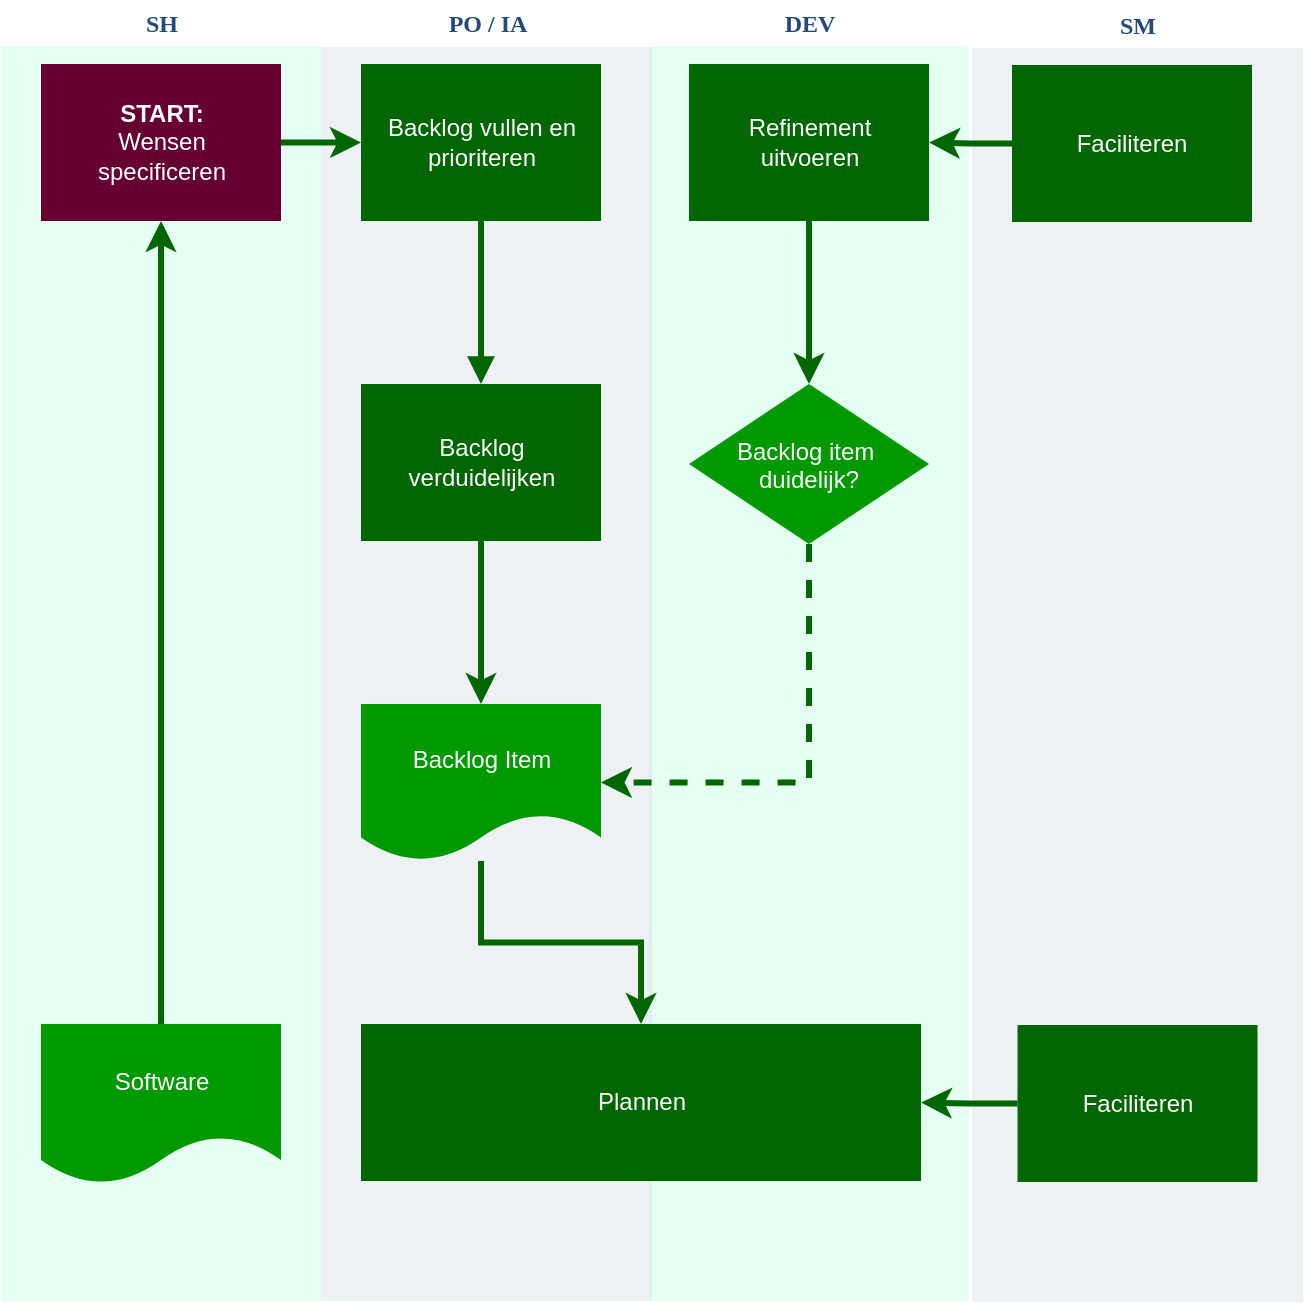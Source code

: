 <mxfile version="27.0.3">
  <diagram id="07fea595-8f29-1299-0266-81d95cde20df" name="Page-1">
    <mxGraphModel dx="1426" dy="749" grid="1" gridSize="10" guides="1" tooltips="1" connect="1" arrows="1" fold="1" page="1" pageScale="1" pageWidth="1169" pageHeight="827" background="#ffffff" math="0" shadow="0">
      <root>
        <mxCell id="0" />
        <mxCell id="1" parent="0" />
        <mxCell id="170" value="&lt;font color=&quot;#23497d&quot;&gt;SH&lt;/font&gt;" style="swimlane;whiteSpace=wrap;fillColor=none;swimlaneFillColor=#CCFFE6;fontColor=#2F5B7C;fontFamily=Tahoma;html=1;strokeColor=none;opacity=50;" parent="1" vertex="1">
          <mxGeometry x="24.5" y="88.5" width="160" height="650" as="geometry">
            <mxRectangle x="20" y="20" width="80" height="23" as="alternateBounds" />
          </mxGeometry>
        </mxCell>
        <mxCell id="171" value="&lt;div&gt;&lt;b&gt;START:&lt;/b&gt;&lt;/div&gt;Wensen specificeren" style="whiteSpace=wrap;shadow=0;fontColor=#FFFFFF;fontFamily=Helvetica;fontStyle=0;html=1;fontSize=12;plain-purple;strokeColor=none;fillColor=#660033;gradientColor=none;spacing=6;verticalAlign=middle;" parent="170" vertex="1">
          <mxGeometry x="20" y="31.5" width="120" height="78.5" as="geometry" />
        </mxCell>
        <mxCell id="LHYQf6K2YS5DzIsOjU4m-220" value="Software" style="shape=document;whiteSpace=wrap;verticalAlign=middle;strokeColor=none;fillColor=#009900;shadow=0;fontColor=#FFFFFF;fontFamily=Helvetica;fontStyle=0;html=1;fontSize=12;spacing=6;spacingBottom=22;" vertex="1" parent="170">
          <mxGeometry x="20" y="511.5" width="120" height="80" as="geometry" />
        </mxCell>
        <mxCell id="LHYQf6K2YS5DzIsOjU4m-222" style="edgeStyle=orthogonalEdgeStyle;rounded=0;orthogonalLoop=1;jettySize=auto;html=1;strokeWidth=3;strokeColor=#006600;" edge="1" parent="170" source="LHYQf6K2YS5DzIsOjU4m-220" target="171">
          <mxGeometry relative="1" as="geometry" />
        </mxCell>
        <mxCell id="187" value="&lt;font color=&quot;#23497d&quot;&gt;DEV&lt;/font&gt;" style="swimlane;whiteSpace=wrap;fillColor=none;swimlaneFillColor=#CCFFE6;fontColor=#2F5B7C;fontFamily=Tahoma;html=1;strokeColor=none;opacity=50;" parent="1" vertex="1">
          <mxGeometry x="348.5" y="88.5" width="160" height="650" as="geometry">
            <mxRectangle x="20" y="20" width="80" height="23" as="alternateBounds" />
          </mxGeometry>
        </mxCell>
        <mxCell id="LHYQf6K2YS5DzIsOjU4m-228" style="edgeStyle=orthogonalEdgeStyle;rounded=0;orthogonalLoop=1;jettySize=auto;html=1;strokeWidth=3;strokeColor=#006600;" edge="1" parent="187" source="194" target="LHYQf6K2YS5DzIsOjU4m-225">
          <mxGeometry relative="1" as="geometry" />
        </mxCell>
        <mxCell id="194" value="Refinement uitvoeren" style="whiteSpace=wrap;strokeColor=none;fillColor=#006600;shadow=0;fontColor=#FFFFFF;fontFamily=Helvetica;fontStyle=0;html=1;fontSize=12;spacing=6;verticalAlign=middle;fillStyle=auto;" parent="187" vertex="1">
          <mxGeometry x="20" y="31.5" width="120" height="78.5" as="geometry" />
        </mxCell>
        <mxCell id="LHYQf6K2YS5DzIsOjU4m-225" value="Backlog item &#xa;duidelijk?" style="rhombus;fillColor=#009900;strokeColor=none;fontColor=#FFFFFF;" vertex="1" parent="187">
          <mxGeometry x="20" y="191.5" width="120" height="80" as="geometry" />
        </mxCell>
        <mxCell id="183" value="&lt;font color=&quot;#23497d&quot;&gt;PO / IA&lt;/font&gt;" style="swimlane;whiteSpace=wrap;fillColor=none;swimlaneFillColor=#BAC8D3;fontColor=#2F5B7C;fontFamily=Tahoma;html=1;strokeColor=none;opacity=25;" parent="1" vertex="1">
          <mxGeometry x="184.5" y="88.5" width="165.5" height="650" as="geometry">
            <mxRectangle x="20" y="20" width="80" height="23" as="alternateBounds" />
          </mxGeometry>
        </mxCell>
        <mxCell id="184" value="Backlog vullen en prioriteren" style="whiteSpace=wrap;shadow=0;fontColor=#FFFFFF;fontFamily=Helvetica;fontStyle=0;html=1;fontSize=12;plain-purple;strokeColor=none;fillColor=#006600;gradientColor=none;spacing=6;verticalAlign=middle;" parent="183" vertex="1">
          <mxGeometry x="20" y="31.5" width="120" height="78.5" as="geometry" />
        </mxCell>
        <mxCell id="LHYQf6K2YS5DzIsOjU4m-238" style="edgeStyle=orthogonalEdgeStyle;rounded=0;orthogonalLoop=1;jettySize=auto;html=1;entryX=0.5;entryY=0;entryDx=0;entryDy=0;strokeWidth=3;strokeColor=#006600;" edge="1" parent="183" source="185" target="LHYQf6K2YS5DzIsOjU4m-223">
          <mxGeometry relative="1" as="geometry" />
        </mxCell>
        <mxCell id="185" value="Backlog Item" style="shape=document;whiteSpace=wrap;verticalAlign=middle;strokeColor=none;fillColor=#009900;shadow=0;fontColor=#FFFFFF;fontFamily=Helvetica;fontStyle=0;html=1;fontSize=12;spacing=6;spacingBottom=22;" parent="183" vertex="1">
          <mxGeometry x="20" y="351.5" width="120" height="78.5" as="geometry" />
        </mxCell>
        <mxCell id="LHYQf6K2YS5DzIsOjU4m-229" style="edgeStyle=orthogonalEdgeStyle;rounded=0;orthogonalLoop=1;jettySize=auto;html=1;strokeWidth=3;strokeColor=#006600;" edge="1" parent="183" source="LHYQf6K2YS5DzIsOjU4m-226" target="185">
          <mxGeometry relative="1" as="geometry" />
        </mxCell>
        <mxCell id="LHYQf6K2YS5DzIsOjU4m-226" value="Backlog verduidelijken" style="whiteSpace=wrap;shadow=0;fontColor=#FFFFFF;fontFamily=Helvetica;fontStyle=0;html=1;fontSize=12;plain-purple;strokeColor=none;fillColor=#006600;gradientColor=none;spacing=6;verticalAlign=middle;" vertex="1" parent="183">
          <mxGeometry x="20" y="191.5" width="120" height="78.5" as="geometry" />
        </mxCell>
        <mxCell id="186" value="" style="edgeStyle=segmentEdgeStyle;strokeColor=#006600;strokeWidth=3;html=1;endArrow=block;endFill=1;" parent="183" source="184" target="LHYQf6K2YS5DzIsOjU4m-226" edge="1">
          <mxGeometry width="100" height="100" relative="1" as="geometry">
            <mxPoint x="-10" y="100" as="sourcePoint" />
            <mxPoint x="90" y="175" as="targetPoint" />
          </mxGeometry>
        </mxCell>
        <mxCell id="LHYQf6K2YS5DzIsOjU4m-223" value="Plannen" style="whiteSpace=wrap;strokeColor=none;fillColor=#006600;shadow=0;fontColor=#FFFFFF;fontFamily=Helvetica;fontStyle=0;html=1;fontSize=12;spacing=6;verticalAlign=middle;fillStyle=auto;" vertex="1" parent="183">
          <mxGeometry x="20" y="511.5" width="280" height="78.5" as="geometry" />
        </mxCell>
        <mxCell id="LHYQf6K2YS5DzIsOjU4m-219" value="" style="edgeStyle=orthogonalEdgeStyle;rounded=0;orthogonalLoop=1;jettySize=auto;html=1;strokeWidth=3;strokeColor=#006600;" edge="1" parent="1" source="171" target="184">
          <mxGeometry relative="1" as="geometry" />
        </mxCell>
        <mxCell id="LHYQf6K2YS5DzIsOjU4m-230" style="edgeStyle=orthogonalEdgeStyle;rounded=0;orthogonalLoop=1;jettySize=auto;html=1;strokeWidth=3;strokeColor=#006600;fontSize=12;entryX=1;entryY=0.5;entryDx=0;entryDy=0;exitX=0.5;exitY=1;exitDx=0;exitDy=0;dashed=1;" edge="1" parent="1" source="LHYQf6K2YS5DzIsOjU4m-225" target="185">
          <mxGeometry relative="1" as="geometry" />
        </mxCell>
        <mxCell id="LHYQf6K2YS5DzIsOjU4m-239" value="&lt;font color=&quot;#23497d&quot;&gt;SM&lt;/font&gt;" style="swimlane;whiteSpace=wrap;fillColor=none;swimlaneFillColor=#BAC8D3;fontColor=#2F5B7C;fontFamily=Tahoma;html=1;strokeColor=none;opacity=25;" vertex="1" parent="1">
          <mxGeometry x="510" y="89" width="165.5" height="650" as="geometry">
            <mxRectangle x="20" y="20" width="80" height="23" as="alternateBounds" />
          </mxGeometry>
        </mxCell>
        <mxCell id="LHYQf6K2YS5DzIsOjU4m-240" value="Faciliteren" style="whiteSpace=wrap;shadow=0;fontColor=#FFFFFF;fontFamily=Helvetica;fontStyle=0;html=1;fontSize=12;plain-purple;strokeColor=none;fillColor=#006600;gradientColor=none;spacing=6;verticalAlign=middle;" vertex="1" parent="LHYQf6K2YS5DzIsOjU4m-239">
          <mxGeometry x="20" y="31.5" width="120" height="78.5" as="geometry" />
        </mxCell>
        <mxCell id="LHYQf6K2YS5DzIsOjU4m-248" value="Faciliteren" style="whiteSpace=wrap;shadow=0;fontColor=#FFFFFF;fontFamily=Helvetica;fontStyle=0;html=1;fontSize=12;plain-purple;strokeColor=none;fillColor=#006600;gradientColor=none;spacing=6;verticalAlign=middle;" vertex="1" parent="LHYQf6K2YS5DzIsOjU4m-239">
          <mxGeometry x="22.75" y="511.5" width="120" height="78.5" as="geometry" />
        </mxCell>
        <mxCell id="LHYQf6K2YS5DzIsOjU4m-247" style="edgeStyle=orthogonalEdgeStyle;rounded=0;orthogonalLoop=1;jettySize=auto;html=1;entryX=1;entryY=0.5;entryDx=0;entryDy=0;strokeWidth=3;strokeColor=#006600;" edge="1" parent="1" source="LHYQf6K2YS5DzIsOjU4m-240" target="194">
          <mxGeometry relative="1" as="geometry" />
        </mxCell>
        <mxCell id="LHYQf6K2YS5DzIsOjU4m-249" style="edgeStyle=orthogonalEdgeStyle;rounded=0;orthogonalLoop=1;jettySize=auto;html=1;entryX=1;entryY=0.5;entryDx=0;entryDy=0;strokeWidth=3;strokeColor=#006600;" edge="1" parent="1" source="LHYQf6K2YS5DzIsOjU4m-248" target="LHYQf6K2YS5DzIsOjU4m-223">
          <mxGeometry relative="1" as="geometry" />
        </mxCell>
      </root>
    </mxGraphModel>
  </diagram>
</mxfile>
